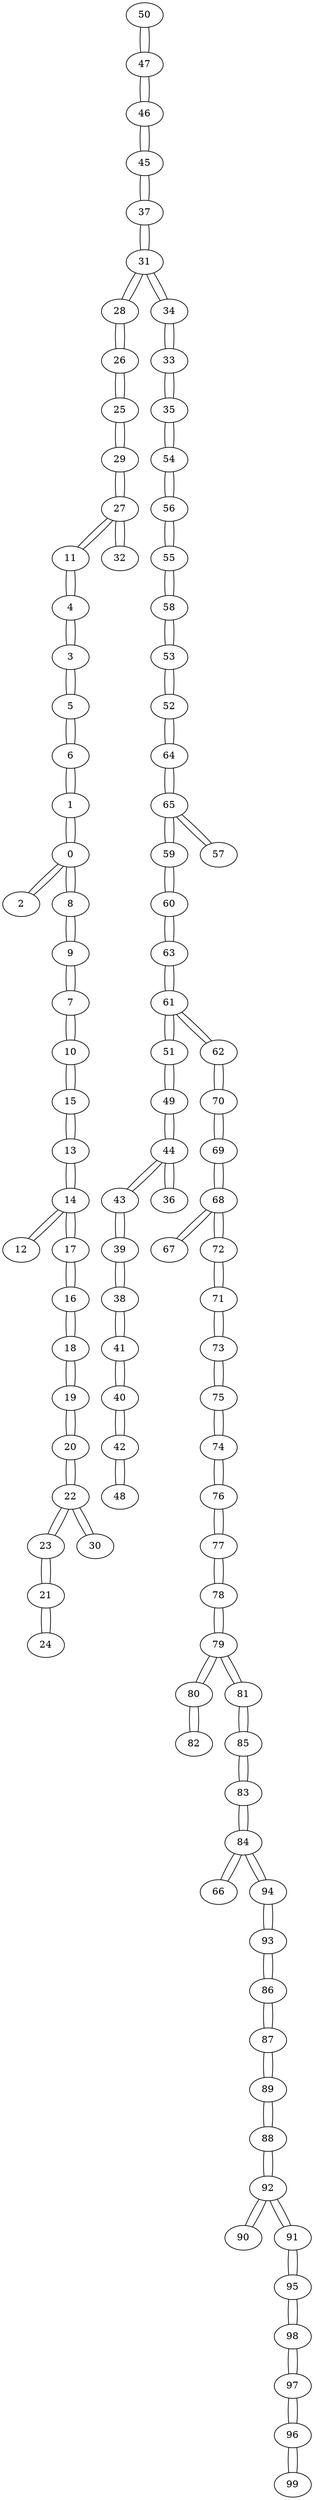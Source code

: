 graph {
50 -- 47
47 -- 50
47 -- 46
46 -- 47
46 -- 45
45 -- 46
45 -- 37
37 -- 45
37 -- 31
31 -- 37
31 -- 28
31 -- 34
28 -- 31
28 -- 26
26 -- 28
26 -- 25
25 -- 26
25 -- 29
29 -- 25
29 -- 27
27 -- 29
27 -- 11
27 -- 32
11 -- 27
11 -- 4
4 -- 11
4 -- 3
3 -- 4
3 -- 5
5 -- 3
5 -- 6
6 -- 5
6 -- 1
1 -- 6
1 -- 0
0 -- 1
0 -- 2
0 -- 8
2 -- 0
8 -- 0
8 -- 9
9 -- 8
9 -- 7
7 -- 9
7 -- 10
10 -- 7
10 -- 15
15 -- 10
15 -- 13
13 -- 15
13 -- 14
14 -- 13
14 -- 12
14 -- 17
12 -- 14
17 -- 14
17 -- 16
16 -- 17
16 -- 18
18 -- 16
18 -- 19
19 -- 18
19 -- 20
20 -- 19
20 -- 22
22 -- 20
22 -- 23
22 -- 30
23 -- 22
23 -- 21
21 -- 23
21 -- 24
24 -- 21
30 -- 22
32 -- 27
34 -- 31
34 -- 33
33 -- 34
33 -- 35
35 -- 33
35 -- 54
54 -- 35
54 -- 56
56 -- 54
56 -- 55
55 -- 56
55 -- 58
58 -- 55
58 -- 53
53 -- 58
53 -- 52
52 -- 53
52 -- 64
64 -- 52
64 -- 65
65 -- 64
65 -- 59
65 -- 57
59 -- 65
59 -- 60
60 -- 59
60 -- 63
63 -- 60
63 -- 61
61 -- 63
61 -- 51
61 -- 62
51 -- 61
51 -- 49
49 -- 51
49 -- 44
44 -- 49
44 -- 43
44 -- 36
43 -- 44
43 -- 39
39 -- 43
39 -- 38
38 -- 39
38 -- 41
41 -- 38
41 -- 40
40 -- 41
40 -- 42
42 -- 40
42 -- 48
48 -- 42
36 -- 44
62 -- 61
62 -- 70
70 -- 62
70 -- 69
69 -- 70
69 -- 68
68 -- 69
68 -- 67
68 -- 72
67 -- 68
72 -- 68
72 -- 71
71 -- 72
71 -- 73
73 -- 71
73 -- 75
75 -- 73
75 -- 74
74 -- 75
74 -- 76
76 -- 74
76 -- 77
77 -- 76
77 -- 78
78 -- 77
78 -- 79
79 -- 78
79 -- 80
79 -- 81
80 -- 79
80 -- 82
82 -- 80
81 -- 79
81 -- 85
85 -- 81
85 -- 83
83 -- 85
83 -- 84
84 -- 83
84 -- 66
84 -- 94
66 -- 84
94 -- 84
94 -- 93
93 -- 94
93 -- 86
86 -- 93
86 -- 87
87 -- 86
87 -- 89
89 -- 87
89 -- 88
88 -- 89
88 -- 92
92 -- 88
92 -- 90
92 -- 91
90 -- 92
91 -- 92
91 -- 95
95 -- 91
95 -- 98
98 -- 95
98 -- 97
97 -- 98
97 -- 96
96 -- 97
96 -- 99
99 -- 96
57 -- 65
}
